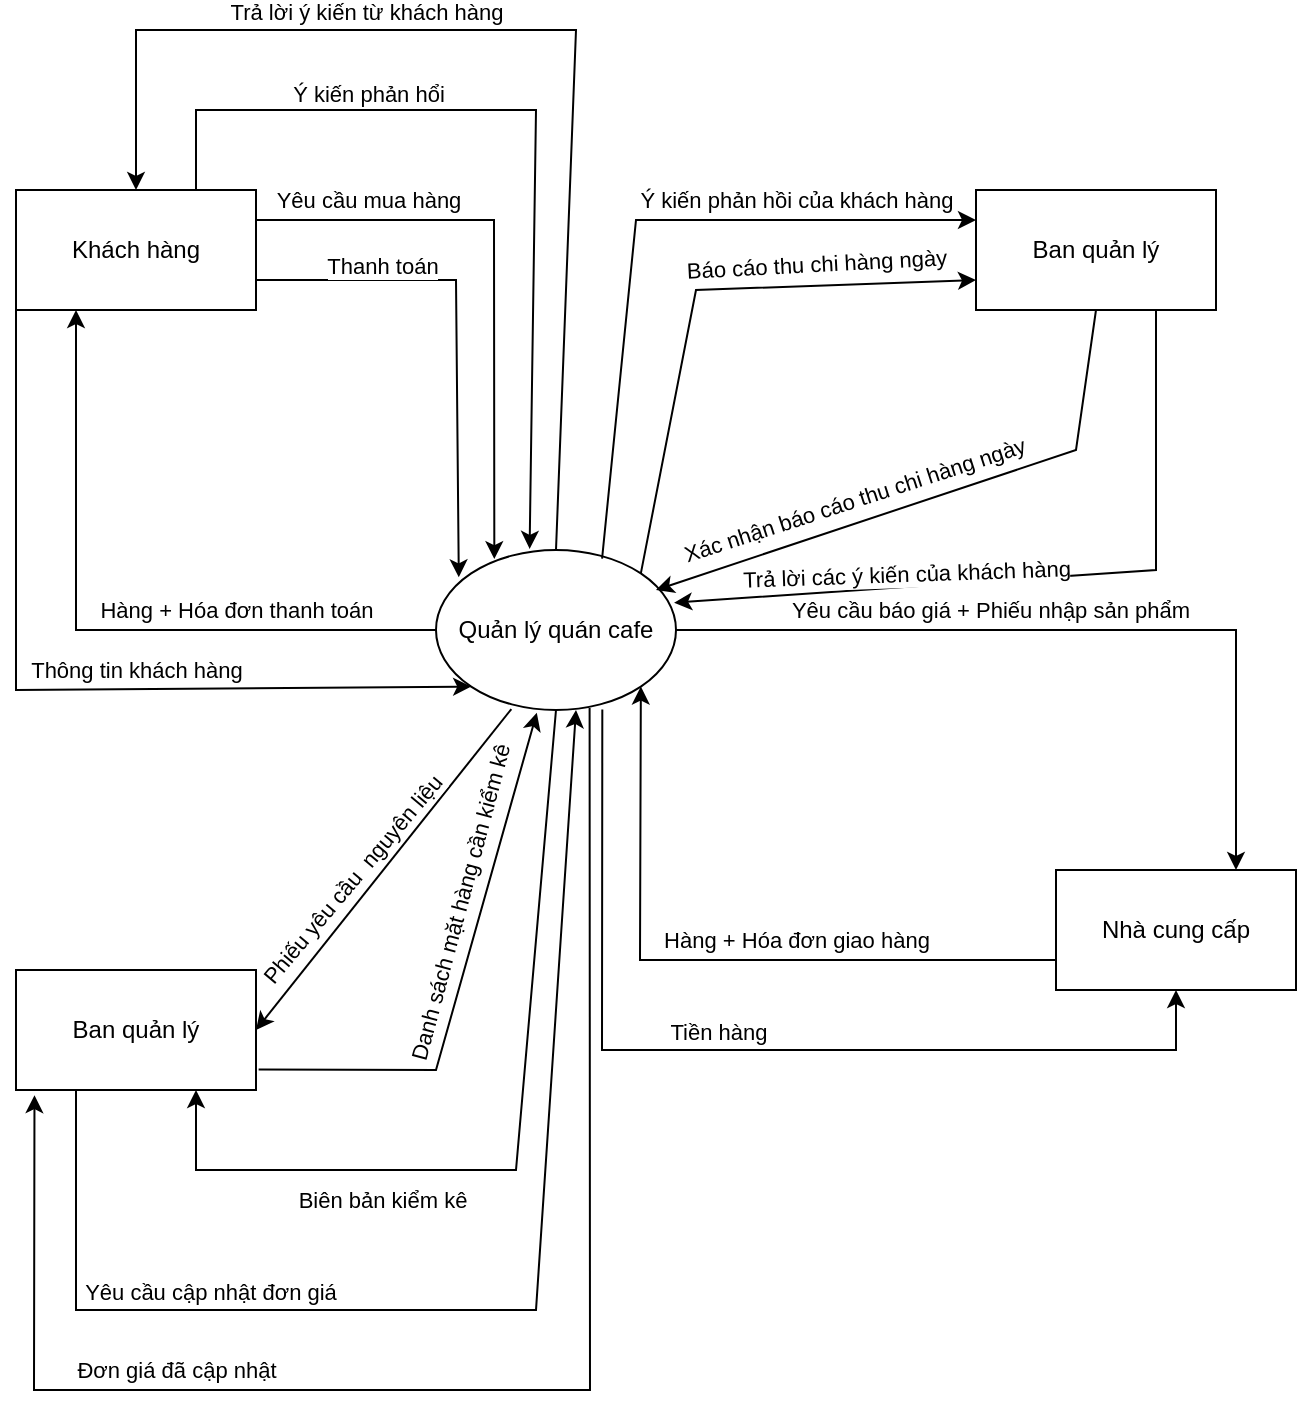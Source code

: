 <mxfile version="21.1.6" type="github" pages="3">
  <diagram name="Page-1" id="E9UJa9tQGdcn_ux31gXJ">
    <mxGraphModel dx="1050" dy="1687" grid="1" gridSize="10" guides="1" tooltips="1" connect="1" arrows="1" fold="1" page="1" pageScale="1" pageWidth="850" pageHeight="1100" math="0" shadow="0">
      <root>
        <mxCell id="0" />
        <mxCell id="1" parent="0" />
        <mxCell id="V0yAs8B09Zqa6RQPMQjz-1" value="Khách hàng" style="rounded=0;whiteSpace=wrap;html=1;" parent="1" vertex="1">
          <mxGeometry x="80" width="120" height="60" as="geometry" />
        </mxCell>
        <mxCell id="V0yAs8B09Zqa6RQPMQjz-2" value="Nhà cung cấp" style="rounded=0;whiteSpace=wrap;html=1;" parent="1" vertex="1">
          <mxGeometry x="600" y="340" width="120" height="60" as="geometry" />
        </mxCell>
        <mxCell id="V0yAs8B09Zqa6RQPMQjz-4" value="Quản lý quán cafe" style="ellipse;whiteSpace=wrap;html=1;" parent="1" vertex="1">
          <mxGeometry x="290" y="180" width="120" height="80" as="geometry" />
        </mxCell>
        <mxCell id="V0yAs8B09Zqa6RQPMQjz-5" value="" style="endArrow=classic;html=1;rounded=0;exitX=1;exitY=0.25;exitDx=0;exitDy=0;entryX=0.243;entryY=0.057;entryDx=0;entryDy=0;entryPerimeter=0;" parent="1" source="V0yAs8B09Zqa6RQPMQjz-1" target="V0yAs8B09Zqa6RQPMQjz-4" edge="1">
          <mxGeometry width="50" height="50" relative="1" as="geometry">
            <mxPoint x="400" y="230" as="sourcePoint" />
            <mxPoint x="450" y="180" as="targetPoint" />
            <Array as="points">
              <mxPoint x="319" y="15" />
            </Array>
          </mxGeometry>
        </mxCell>
        <mxCell id="V0yAs8B09Zqa6RQPMQjz-6" value="Yêu cầu mua hàng" style="edgeLabel;html=1;align=center;verticalAlign=middle;resizable=0;points=[];" parent="V0yAs8B09Zqa6RQPMQjz-5" vertex="1" connectable="0">
          <mxGeometry x="-0.326" y="-1" relative="1" as="geometry">
            <mxPoint x="-41" y="-11" as="offset" />
          </mxGeometry>
        </mxCell>
        <mxCell id="_TXJ6zm6ddMrs-e8VETJ-1" value="" style="endArrow=classic;html=1;rounded=0;exitX=0;exitY=0.5;exitDx=0;exitDy=0;entryX=0.25;entryY=1;entryDx=0;entryDy=0;" parent="1" source="V0yAs8B09Zqa6RQPMQjz-4" target="V0yAs8B09Zqa6RQPMQjz-1" edge="1">
          <mxGeometry width="50" height="50" relative="1" as="geometry">
            <mxPoint x="400" y="250" as="sourcePoint" />
            <mxPoint x="450" y="200" as="targetPoint" />
            <Array as="points">
              <mxPoint x="110" y="220" />
            </Array>
          </mxGeometry>
        </mxCell>
        <mxCell id="_TXJ6zm6ddMrs-e8VETJ-2" value="Hàng + Hóa đơn thanh toán" style="edgeLabel;html=1;align=center;verticalAlign=middle;resizable=0;points=[];" parent="_TXJ6zm6ddMrs-e8VETJ-1" vertex="1" connectable="0">
          <mxGeometry x="-0.152" y="-3" relative="1" as="geometry">
            <mxPoint x="44" y="-7" as="offset" />
          </mxGeometry>
        </mxCell>
        <mxCell id="_TXJ6zm6ddMrs-e8VETJ-3" value="" style="endArrow=classic;html=1;rounded=0;exitX=1;exitY=0.75;exitDx=0;exitDy=0;entryX=0.095;entryY=0.171;entryDx=0;entryDy=0;entryPerimeter=0;" parent="1" source="V0yAs8B09Zqa6RQPMQjz-1" target="V0yAs8B09Zqa6RQPMQjz-4" edge="1">
          <mxGeometry width="50" height="50" relative="1" as="geometry">
            <mxPoint x="400" y="250" as="sourcePoint" />
            <mxPoint x="450" y="200" as="targetPoint" />
            <Array as="points">
              <mxPoint x="300" y="45" />
            </Array>
          </mxGeometry>
        </mxCell>
        <mxCell id="_TXJ6zm6ddMrs-e8VETJ-5" value="Thanh toán" style="edgeLabel;html=1;align=center;verticalAlign=middle;resizable=0;points=[];" parent="_TXJ6zm6ddMrs-e8VETJ-3" vertex="1" connectable="0">
          <mxGeometry x="-0.426" relative="1" as="geometry">
            <mxPoint x="-9" y="-7" as="offset" />
          </mxGeometry>
        </mxCell>
        <mxCell id="_TXJ6zm6ddMrs-e8VETJ-6" value="" style="endArrow=none;startArrow=classic;html=1;rounded=0;entryX=0;entryY=1;entryDx=0;entryDy=0;exitX=0;exitY=1;exitDx=0;exitDy=0;endFill=0;" parent="1" source="V0yAs8B09Zqa6RQPMQjz-4" target="V0yAs8B09Zqa6RQPMQjz-1" edge="1">
          <mxGeometry width="50" height="50" relative="1" as="geometry">
            <mxPoint x="400" y="250" as="sourcePoint" />
            <mxPoint x="450" y="200" as="targetPoint" />
            <Array as="points">
              <mxPoint x="80" y="250" />
            </Array>
          </mxGeometry>
        </mxCell>
        <mxCell id="_TXJ6zm6ddMrs-e8VETJ-7" value="Thông tin khách hàng" style="edgeLabel;html=1;align=center;verticalAlign=middle;resizable=0;points=[];" parent="_TXJ6zm6ddMrs-e8VETJ-6" vertex="1" connectable="0">
          <mxGeometry x="-0.11" relative="1" as="geometry">
            <mxPoint x="18" y="-10" as="offset" />
          </mxGeometry>
        </mxCell>
        <mxCell id="_TXJ6zm6ddMrs-e8VETJ-9" value="" style="endArrow=classic;html=1;rounded=0;exitX=1;exitY=0.5;exitDx=0;exitDy=0;entryX=0.75;entryY=0;entryDx=0;entryDy=0;" parent="1" source="V0yAs8B09Zqa6RQPMQjz-4" target="V0yAs8B09Zqa6RQPMQjz-2" edge="1">
          <mxGeometry width="50" height="50" relative="1" as="geometry">
            <mxPoint x="400" y="250" as="sourcePoint" />
            <mxPoint x="450" y="200" as="targetPoint" />
            <Array as="points">
              <mxPoint x="690" y="220" />
            </Array>
          </mxGeometry>
        </mxCell>
        <mxCell id="_TXJ6zm6ddMrs-e8VETJ-10" value="Yêu cầu báo giá + Phiếu nhập sản phẩm" style="edgeLabel;html=1;align=center;verticalAlign=middle;resizable=0;points=[];" parent="_TXJ6zm6ddMrs-e8VETJ-9" vertex="1" connectable="0">
          <mxGeometry x="-0.216" y="1" relative="1" as="geometry">
            <mxPoint y="-9" as="offset" />
          </mxGeometry>
        </mxCell>
        <mxCell id="_TXJ6zm6ddMrs-e8VETJ-11" value="" style="endArrow=classic;html=1;rounded=0;exitX=0;exitY=0.75;exitDx=0;exitDy=0;entryX=1;entryY=1;entryDx=0;entryDy=0;" parent="1" source="V0yAs8B09Zqa6RQPMQjz-2" target="V0yAs8B09Zqa6RQPMQjz-4" edge="1">
          <mxGeometry width="50" height="50" relative="1" as="geometry">
            <mxPoint x="460" y="310" as="sourcePoint" />
            <mxPoint x="510" y="260" as="targetPoint" />
            <Array as="points">
              <mxPoint x="392" y="385" />
            </Array>
          </mxGeometry>
        </mxCell>
        <mxCell id="_TXJ6zm6ddMrs-e8VETJ-12" value="Hàng + Hóa đơn giao hàng" style="edgeLabel;html=1;align=center;verticalAlign=middle;resizable=0;points=[];" parent="_TXJ6zm6ddMrs-e8VETJ-11" vertex="1" connectable="0">
          <mxGeometry x="-0.17" y="-1" relative="1" as="geometry">
            <mxPoint x="13" y="-9" as="offset" />
          </mxGeometry>
        </mxCell>
        <mxCell id="_TXJ6zm6ddMrs-e8VETJ-13" value="" style="endArrow=classic;html=1;rounded=0;exitX=0.693;exitY=0.997;exitDx=0;exitDy=0;entryX=0.5;entryY=1;entryDx=0;entryDy=0;exitPerimeter=0;" parent="1" source="V0yAs8B09Zqa6RQPMQjz-4" target="V0yAs8B09Zqa6RQPMQjz-2" edge="1">
          <mxGeometry width="50" height="50" relative="1" as="geometry">
            <mxPoint x="460" y="350" as="sourcePoint" />
            <mxPoint x="510" y="300" as="targetPoint" />
            <Array as="points">
              <mxPoint x="373" y="430" />
              <mxPoint x="660" y="430" />
            </Array>
          </mxGeometry>
        </mxCell>
        <mxCell id="_TXJ6zm6ddMrs-e8VETJ-14" value="Tiền hàng" style="edgeLabel;html=1;align=center;verticalAlign=middle;resizable=0;points=[];rotation=0;" parent="_TXJ6zm6ddMrs-e8VETJ-13" vertex="1" connectable="0">
          <mxGeometry x="-0.113" y="-2" relative="1" as="geometry">
            <mxPoint x="12" y="-11" as="offset" />
          </mxGeometry>
        </mxCell>
        <mxCell id="_TXJ6zm6ddMrs-e8VETJ-15" value="" style="endArrow=classic;html=1;rounded=0;exitX=0.75;exitY=0;exitDx=0;exitDy=0;entryX=0.39;entryY=-0.007;entryDx=0;entryDy=0;entryPerimeter=0;" parent="1" source="V0yAs8B09Zqa6RQPMQjz-1" target="V0yAs8B09Zqa6RQPMQjz-4" edge="1">
          <mxGeometry width="50" height="50" relative="1" as="geometry">
            <mxPoint x="330" y="180" as="sourcePoint" />
            <mxPoint x="380" y="130" as="targetPoint" />
            <Array as="points">
              <mxPoint x="170" y="-40" />
              <mxPoint x="340" y="-40" />
            </Array>
          </mxGeometry>
        </mxCell>
        <mxCell id="_TXJ6zm6ddMrs-e8VETJ-16" value="Ý kiến phản hổi" style="edgeLabel;html=1;align=center;verticalAlign=middle;resizable=0;points=[];" parent="_TXJ6zm6ddMrs-e8VETJ-15" vertex="1" connectable="0">
          <mxGeometry x="-0.45" y="-4" relative="1" as="geometry">
            <mxPoint x="8" y="-12" as="offset" />
          </mxGeometry>
        </mxCell>
        <mxCell id="_TXJ6zm6ddMrs-e8VETJ-18" value="" style="endArrow=classic;html=1;rounded=0;exitX=0.5;exitY=0;exitDx=0;exitDy=0;entryX=0.5;entryY=0;entryDx=0;entryDy=0;" parent="1" source="V0yAs8B09Zqa6RQPMQjz-4" target="V0yAs8B09Zqa6RQPMQjz-1" edge="1">
          <mxGeometry width="50" height="50" relative="1" as="geometry">
            <mxPoint x="330" y="130" as="sourcePoint" />
            <mxPoint x="380" y="80" as="targetPoint" />
            <Array as="points">
              <mxPoint x="360" y="-80" />
              <mxPoint x="140" y="-80" />
            </Array>
          </mxGeometry>
        </mxCell>
        <mxCell id="_TXJ6zm6ddMrs-e8VETJ-19" value="Trả lời ý kiến từ khách hàng" style="edgeLabel;html=1;align=center;verticalAlign=middle;resizable=0;points=[];" parent="_TXJ6zm6ddMrs-e8VETJ-18" vertex="1" connectable="0">
          <mxGeometry x="0.521" y="-1" relative="1" as="geometry">
            <mxPoint x="61" y="-8" as="offset" />
          </mxGeometry>
        </mxCell>
        <mxCell id="_TXJ6zm6ddMrs-e8VETJ-22" value="Ban quản lý" style="rounded=0;whiteSpace=wrap;html=1;" parent="1" vertex="1">
          <mxGeometry x="80" y="390" width="120" height="60" as="geometry" />
        </mxCell>
        <mxCell id="_TXJ6zm6ddMrs-e8VETJ-23" value="" style="endArrow=classic;html=1;rounded=0;exitX=0.314;exitY=0.994;exitDx=0;exitDy=0;entryX=1;entryY=0.5;entryDx=0;entryDy=0;exitPerimeter=0;" parent="1" source="V0yAs8B09Zqa6RQPMQjz-4" target="_TXJ6zm6ddMrs-e8VETJ-22" edge="1">
          <mxGeometry width="50" height="50" relative="1" as="geometry">
            <mxPoint x="420" y="220" as="sourcePoint" />
            <mxPoint x="470" y="170" as="targetPoint" />
          </mxGeometry>
        </mxCell>
        <mxCell id="_TXJ6zm6ddMrs-e8VETJ-24" value="Phiếu yêu cầu&amp;nbsp; nguyên liệu" style="edgeLabel;html=1;align=center;verticalAlign=middle;resizable=0;points=[];rotation=-50;" parent="_TXJ6zm6ddMrs-e8VETJ-23" vertex="1" connectable="0">
          <mxGeometry x="0.276" y="3" relative="1" as="geometry">
            <mxPoint x="-1" y="-19" as="offset" />
          </mxGeometry>
        </mxCell>
        <mxCell id="_TXJ6zm6ddMrs-e8VETJ-25" value="" style="endArrow=classic;html=1;rounded=0;exitX=1.011;exitY=0.83;exitDx=0;exitDy=0;entryX=0.42;entryY=1.017;entryDx=0;entryDy=0;entryPerimeter=0;exitPerimeter=0;" parent="1" source="_TXJ6zm6ddMrs-e8VETJ-22" target="V0yAs8B09Zqa6RQPMQjz-4" edge="1">
          <mxGeometry width="50" height="50" relative="1" as="geometry">
            <mxPoint x="420" y="220" as="sourcePoint" />
            <mxPoint x="470" y="170" as="targetPoint" />
            <Array as="points">
              <mxPoint x="290" y="440" />
            </Array>
          </mxGeometry>
        </mxCell>
        <mxCell id="_TXJ6zm6ddMrs-e8VETJ-26" value="Danh sách mặt hàng cần kiểm kê" style="edgeLabel;html=1;align=center;verticalAlign=middle;resizable=0;points=[];rotation=-75;" parent="_TXJ6zm6ddMrs-e8VETJ-25" vertex="1" connectable="0">
          <mxGeometry x="0.239" y="-2" relative="1" as="geometry">
            <mxPoint x="-12" y="-6" as="offset" />
          </mxGeometry>
        </mxCell>
        <mxCell id="_TXJ6zm6ddMrs-e8VETJ-27" value="" style="endArrow=classic;html=1;rounded=0;exitX=0.5;exitY=1;exitDx=0;exitDy=0;entryX=0.75;entryY=1;entryDx=0;entryDy=0;" parent="1" source="V0yAs8B09Zqa6RQPMQjz-4" target="_TXJ6zm6ddMrs-e8VETJ-22" edge="1">
          <mxGeometry width="50" height="50" relative="1" as="geometry">
            <mxPoint x="420" y="220" as="sourcePoint" />
            <mxPoint x="470" y="170" as="targetPoint" />
            <Array as="points">
              <mxPoint x="330" y="490" />
              <mxPoint x="170" y="490" />
            </Array>
          </mxGeometry>
        </mxCell>
        <mxCell id="_TXJ6zm6ddMrs-e8VETJ-28" value="Biên bản kiểm kê" style="edgeLabel;html=1;align=center;verticalAlign=middle;resizable=0;points=[];" parent="_TXJ6zm6ddMrs-e8VETJ-27" vertex="1" connectable="0">
          <mxGeometry x="0.093" y="-2" relative="1" as="geometry">
            <mxPoint x="-63" y="17" as="offset" />
          </mxGeometry>
        </mxCell>
        <mxCell id="_TXJ6zm6ddMrs-e8VETJ-29" value="" style="endArrow=classic;html=1;rounded=0;exitX=0.25;exitY=1;exitDx=0;exitDy=0;" parent="1" source="_TXJ6zm6ddMrs-e8VETJ-22" edge="1">
          <mxGeometry width="50" height="50" relative="1" as="geometry">
            <mxPoint x="420" y="340" as="sourcePoint" />
            <mxPoint x="360" y="260" as="targetPoint" />
            <Array as="points">
              <mxPoint x="110" y="560" />
              <mxPoint x="340" y="560" />
            </Array>
          </mxGeometry>
        </mxCell>
        <mxCell id="_TXJ6zm6ddMrs-e8VETJ-30" value="Yêu cầu cập nhật đơn giá" style="edgeLabel;html=1;align=center;verticalAlign=middle;resizable=0;points=[];" parent="_TXJ6zm6ddMrs-e8VETJ-29" vertex="1" connectable="0">
          <mxGeometry x="-0.449" y="3" relative="1" as="geometry">
            <mxPoint y="-6" as="offset" />
          </mxGeometry>
        </mxCell>
        <mxCell id="_TXJ6zm6ddMrs-e8VETJ-31" value="" style="endArrow=classic;html=1;rounded=0;exitX=0.64;exitY=0.988;exitDx=0;exitDy=0;exitPerimeter=0;entryX=0.077;entryY=1.043;entryDx=0;entryDy=0;entryPerimeter=0;" parent="1" source="V0yAs8B09Zqa6RQPMQjz-4" target="_TXJ6zm6ddMrs-e8VETJ-22" edge="1">
          <mxGeometry width="50" height="50" relative="1" as="geometry">
            <mxPoint x="420" y="460" as="sourcePoint" />
            <mxPoint x="360" y="760.8" as="targetPoint" />
            <Array as="points">
              <mxPoint x="367" y="600" />
              <mxPoint x="89" y="600" />
            </Array>
          </mxGeometry>
        </mxCell>
        <mxCell id="_TXJ6zm6ddMrs-e8VETJ-32" value="Đơn giá đã cập nhật" style="edgeLabel;html=1;align=center;verticalAlign=middle;resizable=0;points=[];" parent="_TXJ6zm6ddMrs-e8VETJ-31" vertex="1" connectable="0">
          <mxGeometry x="0.178" y="2" relative="1" as="geometry">
            <mxPoint x="-97" y="-12" as="offset" />
          </mxGeometry>
        </mxCell>
        <mxCell id="_TXJ6zm6ddMrs-e8VETJ-33" value="Ban quản lý" style="rounded=0;whiteSpace=wrap;html=1;" parent="1" vertex="1">
          <mxGeometry x="560" width="120" height="60" as="geometry" />
        </mxCell>
        <mxCell id="_TXJ6zm6ddMrs-e8VETJ-34" value="" style="endArrow=classic;html=1;rounded=0;exitX=0.692;exitY=0.054;exitDx=0;exitDy=0;entryX=0;entryY=0.25;entryDx=0;entryDy=0;exitPerimeter=0;" parent="1" source="V0yAs8B09Zqa6RQPMQjz-4" target="_TXJ6zm6ddMrs-e8VETJ-33" edge="1">
          <mxGeometry width="50" height="50" relative="1" as="geometry">
            <mxPoint x="470" y="160" as="sourcePoint" />
            <mxPoint x="520" y="110" as="targetPoint" />
            <Array as="points">
              <mxPoint x="390" y="15" />
            </Array>
          </mxGeometry>
        </mxCell>
        <mxCell id="_TXJ6zm6ddMrs-e8VETJ-35" value="Ý kiến phản hồi của khách hàng" style="edgeLabel;html=1;align=center;verticalAlign=middle;resizable=0;points=[];" parent="_TXJ6zm6ddMrs-e8VETJ-34" vertex="1" connectable="0">
          <mxGeometry x="0.152" y="-1" relative="1" as="geometry">
            <mxPoint x="54" y="-11" as="offset" />
          </mxGeometry>
        </mxCell>
        <mxCell id="_TXJ6zm6ddMrs-e8VETJ-36" value="" style="endArrow=classic;html=1;rounded=0;exitX=0.75;exitY=1;exitDx=0;exitDy=0;entryX=0.992;entryY=0.329;entryDx=0;entryDy=0;entryPerimeter=0;" parent="1" source="_TXJ6zm6ddMrs-e8VETJ-33" target="V0yAs8B09Zqa6RQPMQjz-4" edge="1">
          <mxGeometry width="50" height="50" relative="1" as="geometry">
            <mxPoint x="470" y="160" as="sourcePoint" />
            <mxPoint x="520" y="110" as="targetPoint" />
            <Array as="points">
              <mxPoint x="650" y="190" />
            </Array>
          </mxGeometry>
        </mxCell>
        <mxCell id="_TXJ6zm6ddMrs-e8VETJ-37" value="Trả lời các ý kiến của khách hàng" style="edgeLabel;html=1;align=center;verticalAlign=middle;resizable=0;points=[];rotation=-2;" parent="_TXJ6zm6ddMrs-e8VETJ-36" vertex="1" connectable="0">
          <mxGeometry x="0.622" y="1" relative="1" as="geometry">
            <mxPoint x="46" y="-11" as="offset" />
          </mxGeometry>
        </mxCell>
        <mxCell id="_TXJ6zm6ddMrs-e8VETJ-38" value="" style="endArrow=classic;html=1;rounded=0;exitX=1;exitY=0;exitDx=0;exitDy=0;entryX=0;entryY=0.75;entryDx=0;entryDy=0;" parent="1" source="V0yAs8B09Zqa6RQPMQjz-4" target="_TXJ6zm6ddMrs-e8VETJ-33" edge="1">
          <mxGeometry width="50" height="50" relative="1" as="geometry">
            <mxPoint x="470" y="160" as="sourcePoint" />
            <mxPoint x="520" y="110" as="targetPoint" />
            <Array as="points">
              <mxPoint x="420" y="50" />
            </Array>
          </mxGeometry>
        </mxCell>
        <mxCell id="_TXJ6zm6ddMrs-e8VETJ-39" value="Báo cáo thu chi hàng ngày" style="edgeLabel;html=1;align=center;verticalAlign=middle;resizable=0;points=[];rotation=-3;" parent="_TXJ6zm6ddMrs-e8VETJ-38" vertex="1" connectable="0">
          <mxGeometry x="0.191" y="-2" relative="1" as="geometry">
            <mxPoint x="35" y="-14" as="offset" />
          </mxGeometry>
        </mxCell>
        <mxCell id="_TXJ6zm6ddMrs-e8VETJ-40" value="" style="endArrow=classic;html=1;rounded=0;exitX=0.5;exitY=1;exitDx=0;exitDy=0;" parent="1" source="_TXJ6zm6ddMrs-e8VETJ-33" edge="1">
          <mxGeometry width="50" height="50" relative="1" as="geometry">
            <mxPoint x="470" y="160" as="sourcePoint" />
            <mxPoint x="400" y="200" as="targetPoint" />
            <Array as="points">
              <mxPoint x="610" y="130" />
            </Array>
          </mxGeometry>
        </mxCell>
        <mxCell id="_TXJ6zm6ddMrs-e8VETJ-41" value="Xác nhận báo cáo thu chi hàng ngày" style="edgeLabel;html=1;align=center;verticalAlign=middle;resizable=0;points=[];rotation=-18;" parent="_TXJ6zm6ddMrs-e8VETJ-40" vertex="1" connectable="0">
          <mxGeometry x="0.39" y="1" relative="1" as="geometry">
            <mxPoint x="14" y="-18" as="offset" />
          </mxGeometry>
        </mxCell>
      </root>
    </mxGraphModel>
  </diagram>
  <diagram id="58FOdOE6qq1qFf_tk2lD" name="Page-2">
    <mxGraphModel dx="1050" dy="619" grid="1" gridSize="10" guides="1" tooltips="1" connect="1" arrows="1" fold="1" page="1" pageScale="1" pageWidth="850" pageHeight="1100" math="0" shadow="0">
      <root>
        <mxCell id="0" />
        <mxCell id="1" parent="0" />
      </root>
    </mxGraphModel>
  </diagram>
  <diagram id="jv98CBqdNKgT28HDalcZ" name="Page-3">
    <mxGraphModel dx="1050" dy="587" grid="1" gridSize="10" guides="1" tooltips="1" connect="1" arrows="1" fold="1" page="1" pageScale="1" pageWidth="1654" pageHeight="2336" math="0" shadow="0">
      <root>
        <mxCell id="0" />
        <mxCell id="1" parent="0" />
        <mxCell id="St4QAE-z40wdQQ-7qH7U-1" value="&lt;p style=&quot;margin: 0px; margin-top: 4px; text-align: center; text-decoration: underline;&quot;&gt;&lt;b style=&quot;border-color: var(--border-color);&quot;&gt;PHIẾU PHẢN HỒI Ý KIẾN&lt;/b&gt;&lt;br&gt;&lt;/p&gt;&lt;hr&gt;&lt;p style=&quot;margin: 0px; margin-left: 8px;&quot;&gt;&lt;b&gt;&lt;u&gt;Mã phiếu&lt;/u&gt;&lt;/b&gt;&lt;/p&gt;&lt;p style=&quot;margin: 0px; margin-left: 8px;&quot;&gt;&lt;u style=&quot;&quot;&gt;&lt;i&gt;Mã khách hàng&lt;/i&gt;&lt;/u&gt;&lt;/p&gt;&lt;p style=&quot;margin: 0px; margin-left: 8px;&quot;&gt;Tên khách hàng&lt;/p&gt;&lt;p style=&quot;margin: 0px; margin-left: 8px;&quot;&gt;Nội dung phản hồi&lt;br&gt;&lt;/p&gt;" style="verticalAlign=top;align=left;overflow=fill;fontSize=12;fontFamily=Helvetica;html=1;strokeColor=#003366;shadow=1;fillColor=#D4E1F5;fontColor=#003366" vertex="1" parent="1">
          <mxGeometry x="987.5" y="1215.0" width="160" height="120" as="geometry" />
        </mxCell>
        <mxCell id="St4QAE-z40wdQQ-7qH7U-2" style="edgeStyle=orthogonalEdgeStyle;rounded=0;orthogonalLoop=1;jettySize=auto;html=1;exitX=1;exitY=0.5;exitDx=0;exitDy=0;entryX=0.25;entryY=1;entryDx=0;entryDy=0;endArrow=none;endFill=0;" edge="1" parent="1" source="St4QAE-z40wdQQ-7qH7U-7" target="St4QAE-z40wdQQ-7qH7U-20">
          <mxGeometry relative="1" as="geometry">
            <Array as="points">
              <mxPoint x="1207" y="1840" />
              <mxPoint x="1490" y="1840" />
            </Array>
          </mxGeometry>
        </mxCell>
        <mxCell id="St4QAE-z40wdQQ-7qH7U-3" style="edgeStyle=orthogonalEdgeStyle;rounded=0;orthogonalLoop=1;jettySize=auto;html=1;exitX=0;exitY=0.5;exitDx=0;exitDy=0;entryX=0.5;entryY=0;entryDx=0;entryDy=0;endArrow=none;endFill=0;" edge="1" parent="1" source="St4QAE-z40wdQQ-7qH7U-7" target="St4QAE-z40wdQQ-7qH7U-24">
          <mxGeometry relative="1" as="geometry" />
        </mxCell>
        <mxCell id="St4QAE-z40wdQQ-7qH7U-4" style="edgeStyle=orthogonalEdgeStyle;rounded=0;orthogonalLoop=1;jettySize=auto;html=1;entryX=0.25;entryY=0;entryDx=0;entryDy=0;endArrow=none;endFill=0;" edge="1" parent="1" source="St4QAE-z40wdQQ-7qH7U-7" target="St4QAE-z40wdQQ-7qH7U-27">
          <mxGeometry relative="1" as="geometry">
            <Array as="points">
              <mxPoint x="1127" y="2300" />
              <mxPoint x="1194" y="2300" />
            </Array>
          </mxGeometry>
        </mxCell>
        <mxCell id="St4QAE-z40wdQQ-7qH7U-5" style="edgeStyle=orthogonalEdgeStyle;rounded=0;orthogonalLoop=1;jettySize=auto;html=1;exitX=1;exitY=0.75;exitDx=0;exitDy=0;entryX=0;entryY=0.75;entryDx=0;entryDy=0;endArrow=none;endFill=0;" edge="1" parent="1" source="St4QAE-z40wdQQ-7qH7U-7" target="St4QAE-z40wdQQ-7qH7U-31">
          <mxGeometry relative="1" as="geometry" />
        </mxCell>
        <mxCell id="St4QAE-z40wdQQ-7qH7U-6" style="edgeStyle=orthogonalEdgeStyle;rounded=0;orthogonalLoop=1;jettySize=auto;html=1;exitX=0.75;exitY=1;exitDx=0;exitDy=0;entryX=0;entryY=0.5;entryDx=0;entryDy=0;endArrow=none;endFill=0;" edge="1" parent="1" source="St4QAE-z40wdQQ-7qH7U-7" target="St4QAE-z40wdQQ-7qH7U-34">
          <mxGeometry relative="1" as="geometry" />
        </mxCell>
        <mxCell id="St4QAE-z40wdQQ-7qH7U-7" value="&lt;p style=&quot;margin: 0px; margin-top: 4px; text-align: center; text-decoration: underline;&quot;&gt;&lt;b&gt;NGUYÊN LIỆU&lt;/b&gt;&lt;/p&gt;&lt;hr&gt;&lt;p style=&quot;margin: 0px; margin-left: 8px;&quot;&gt;&lt;b&gt;&lt;u&gt;Mã nguyên liệu&lt;/u&gt;&lt;/b&gt;&lt;/p&gt;&lt;p style=&quot;margin: 0px; margin-left: 8px;&quot;&gt;Tên nguyên liệu&lt;/p&gt;&lt;p style=&quot;margin: 0px; margin-left: 8px;&quot;&gt;Mô tả nguyên liệu&lt;/p&gt;&lt;p style=&quot;margin: 0px; margin-left: 8px;&quot;&gt;Đơn vị tính&lt;/p&gt;&lt;p style=&quot;margin: 0px; margin-left: 8px;&quot;&gt;Số lượng&lt;/p&gt;&lt;p style=&quot;margin: 0px; margin-left: 8px;&quot;&gt;&lt;br&gt;&lt;/p&gt;" style="verticalAlign=top;align=left;overflow=fill;fontSize=12;fontFamily=Helvetica;html=1;strokeColor=#003366;shadow=1;fillColor=#D4E1F5;fontColor=#003366" vertex="1" parent="1">
          <mxGeometry x="1047.25" y="1810" width="160" height="150" as="geometry" />
        </mxCell>
        <mxCell id="St4QAE-z40wdQQ-7qH7U-8" style="edgeStyle=orthogonalEdgeStyle;rounded=0;orthogonalLoop=1;jettySize=auto;html=1;exitX=0.5;exitY=1;exitDx=0;exitDy=0;entryX=0.5;entryY=0;entryDx=0;entryDy=0;endArrow=none;endFill=0;" edge="1" parent="1" source="St4QAE-z40wdQQ-7qH7U-9" target="St4QAE-z40wdQQ-7qH7U-37">
          <mxGeometry relative="1" as="geometry" />
        </mxCell>
        <mxCell id="St4QAE-z40wdQQ-7qH7U-9" value="&lt;p style=&quot;margin: 0px; margin-top: 4px; text-align: center; text-decoration: underline;&quot;&gt;&lt;b&gt;MÓN ĂN&lt;/b&gt;&lt;/p&gt;&lt;hr&gt;&lt;p style=&quot;margin: 0px; margin-left: 8px;&quot;&gt;&lt;b&gt;&lt;u&gt;Mã món&lt;/u&gt;&lt;/b&gt;&lt;/p&gt;&lt;p style=&quot;margin: 0px; margin-left: 8px;&quot;&gt;Tên món&lt;/p&gt;&lt;p style=&quot;margin: 0px; margin-left: 8px;&quot;&gt;&lt;span style=&quot;background-color: initial;&quot;&gt;Đơn vị tính&lt;/span&gt;&lt;/p&gt;&lt;p style=&quot;margin: 0px; margin-left: 8px;&quot;&gt;Đơn giá&lt;/p&gt;" style="verticalAlign=top;align=left;overflow=fill;fontSize=12;fontFamily=Helvetica;html=1;strokeColor=#003366;shadow=1;fillColor=#D4E1F5;fontColor=#003366" vertex="1" parent="1">
          <mxGeometry x="2060" y="1790" width="160" height="170" as="geometry" />
        </mxCell>
        <mxCell id="St4QAE-z40wdQQ-7qH7U-10" style="edgeStyle=orthogonalEdgeStyle;rounded=0;orthogonalLoop=1;jettySize=auto;html=1;exitX=1;exitY=0.5;exitDx=0;exitDy=0;entryX=0;entryY=0.5;entryDx=0;entryDy=0;endArrow=ERmany;endFill=0;" edge="1" parent="1" source="St4QAE-z40wdQQ-7qH7U-11" target="St4QAE-z40wdQQ-7qH7U-13">
          <mxGeometry relative="1" as="geometry" />
        </mxCell>
        <mxCell id="St4QAE-z40wdQQ-7qH7U-11" value="&lt;p style=&quot;margin: 0px; margin-top: 4px; text-align: center; text-decoration: underline;&quot;&gt;&lt;b&gt;KHO NGUYÊN LIỆU&lt;/b&gt;&lt;/p&gt;&lt;hr&gt;&lt;p style=&quot;margin: 0px; margin-left: 8px;&quot;&gt;&lt;b&gt;&lt;u&gt;Mã kho&lt;/u&gt;&lt;/b&gt;&lt;/p&gt;&lt;p style=&quot;margin: 0px; margin-left: 8px;&quot;&gt;Thông tin kho&lt;/p&gt;&lt;p style=&quot;margin: 0px; margin-left: 8px;&quot;&gt;Người quản lý&lt;/p&gt;" style="verticalAlign=top;align=left;overflow=fill;fontSize=12;fontFamily=Helvetica;html=1;strokeColor=#003366;shadow=1;fillColor=#D4E1F5;fontColor=#003366" vertex="1" parent="1">
          <mxGeometry x="674.25" y="1560" width="160" height="85" as="geometry" />
        </mxCell>
        <mxCell id="St4QAE-z40wdQQ-7qH7U-12" style="edgeStyle=orthogonalEdgeStyle;rounded=0;orthogonalLoop=1;jettySize=auto;html=1;exitX=0.5;exitY=1;exitDx=0;exitDy=0;entryX=0.5;entryY=0;entryDx=0;entryDy=0;endArrow=none;endFill=0;" edge="1" parent="1" source="St4QAE-z40wdQQ-7qH7U-13" target="St4QAE-z40wdQQ-7qH7U-7">
          <mxGeometry relative="1" as="geometry" />
        </mxCell>
        <mxCell id="St4QAE-z40wdQQ-7qH7U-13" value="&lt;p style=&quot;margin: 0px; margin-top: 4px; text-align: center; text-decoration: underline;&quot;&gt;&lt;b&gt;CT KHO NGUYÊN LIỆU&lt;/b&gt;&lt;/p&gt;&lt;hr&gt;&lt;p style=&quot;margin: 0px; margin-left: 8px;&quot;&gt;&lt;u style=&quot;&quot;&gt;&lt;b style=&quot;&quot;&gt;Mã nguyên liệu&lt;/b&gt;&lt;/u&gt;&lt;/p&gt;&lt;p style=&quot;margin: 0px; margin-left: 8px;&quot;&gt;&lt;u style=&quot;&quot;&gt;&lt;i&gt;Mã kho&lt;/i&gt;&lt;/u&gt;&lt;/p&gt;&lt;p style=&quot;margin: 0px; margin-left: 8px;&quot;&gt;&lt;span style=&quot;background-color: initial;&quot;&gt;Nguyên liệu&lt;/span&gt;&lt;/p&gt;&lt;p style=&quot;margin: 0px; margin-left: 8px;&quot;&gt;&lt;span style=&quot;background-color: initial;&quot;&gt;Số lượng nguyên liệu&lt;/span&gt;&lt;/p&gt;" style="verticalAlign=top;align=left;overflow=fill;fontSize=12;fontFamily=Helvetica;html=1;strokeColor=#003366;shadow=1;fillColor=#D4E1F5;fontColor=#003366" vertex="1" parent="1">
          <mxGeometry x="954.25" y="1540" width="160" height="100" as="geometry" />
        </mxCell>
        <mxCell id="St4QAE-z40wdQQ-7qH7U-14" style="edgeStyle=orthogonalEdgeStyle;rounded=0;orthogonalLoop=1;jettySize=auto;html=1;exitX=0;exitY=0.5;exitDx=0;exitDy=0;entryX=1;entryY=0.5;entryDx=0;entryDy=0;endArrow=ERmany;endFill=0;" edge="1" parent="1" source="St4QAE-z40wdQQ-7qH7U-16" target="St4QAE-z40wdQQ-7qH7U-1">
          <mxGeometry relative="1" as="geometry" />
        </mxCell>
        <mxCell id="St4QAE-z40wdQQ-7qH7U-15" style="edgeStyle=orthogonalEdgeStyle;rounded=0;orthogonalLoop=1;jettySize=auto;html=1;exitX=1;exitY=0.5;exitDx=0;exitDy=0;entryX=0;entryY=0.5;entryDx=0;entryDy=0;endArrow=ERmany;endFill=0;" edge="1" parent="1" source="St4QAE-z40wdQQ-7qH7U-16" target="St4QAE-z40wdQQ-7qH7U-17">
          <mxGeometry relative="1" as="geometry" />
        </mxCell>
        <mxCell id="St4QAE-z40wdQQ-7qH7U-16" value="&lt;p style=&quot;margin: 0px; margin-top: 4px; text-align: center; text-decoration: underline;&quot;&gt;&lt;b&gt;KHÁCH HÀNG&amp;nbsp;&lt;/b&gt;&lt;br&gt;&lt;/p&gt;&lt;hr&gt;&lt;p style=&quot;margin: 0px; margin-left: 8px;&quot;&gt;&lt;b&gt;&lt;u&gt;Mã khách hàng&lt;/u&gt;&lt;/b&gt;&lt;/p&gt;&lt;p style=&quot;margin: 0px; margin-left: 8px;&quot;&gt;Tên khách hàng&amp;nbsp;&lt;/p&gt;&lt;p style=&quot;margin: 0px; margin-left: 8px;&quot;&gt;Địa chỉ KH&lt;/p&gt;&lt;p style=&quot;margin: 0px; margin-left: 8px;&quot;&gt;Số điện thoại KH&lt;/p&gt;" style="verticalAlign=top;align=left;overflow=fill;fontSize=12;fontFamily=Helvetica;html=1;strokeColor=#003366;shadow=1;fillColor=#D4E1F5;fontColor=#003366" vertex="1" parent="1">
          <mxGeometry x="1368.25" y="1220" width="160" height="110" as="geometry" />
        </mxCell>
        <mxCell id="St4QAE-z40wdQQ-7qH7U-17" value="&lt;p style=&quot;margin: 0px; margin-top: 4px; text-align: center; text-decoration: underline;&quot;&gt;&lt;strong&gt;CT KHÁCH HÀNG&lt;/strong&gt;&lt;/p&gt;&lt;hr&gt;&lt;p style=&quot;margin: 0px; margin-left: 8px;&quot;&gt;&lt;b&gt;&lt;u&gt;Mã hóa đơn&lt;/u&gt;&lt;/b&gt;&lt;/p&gt;&lt;p style=&quot;margin: 0px; margin-left: 8px;&quot;&gt;&lt;u style=&quot;&quot;&gt;&lt;i&gt;Mã khách hàng&lt;/i&gt;&lt;/u&gt;&lt;/p&gt;&lt;p style=&quot;margin: 0px; margin-left: 8px;&quot;&gt;Đơn hàng đã mua&lt;/p&gt;" style="verticalAlign=top;align=left;overflow=fill;fontSize=12;fontFamily=Helvetica;html=1;strokeColor=#003366;shadow=1;fillColor=#D4E1F5;fontColor=#003366" vertex="1" parent="1">
          <mxGeometry x="1648.25" y="1237.5" width="160" height="75" as="geometry" />
        </mxCell>
        <mxCell id="St4QAE-z40wdQQ-7qH7U-18" style="edgeStyle=orthogonalEdgeStyle;rounded=0;orthogonalLoop=1;jettySize=auto;html=1;exitX=1;exitY=0.5;exitDx=0;exitDy=0;entryX=0;entryY=0.5;entryDx=0;entryDy=0;endArrow=ERmany;endFill=0;" edge="1" parent="1" source="St4QAE-z40wdQQ-7qH7U-19" target="St4QAE-z40wdQQ-7qH7U-20">
          <mxGeometry relative="1" as="geometry" />
        </mxCell>
        <mxCell id="St4QAE-z40wdQQ-7qH7U-19" value="&lt;p style=&quot;margin: 0px; margin-top: 4px; text-align: center; text-decoration: underline;&quot;&gt;&lt;b&gt;BIÊN BẢN KIỂM KÊ&amp;nbsp;&lt;/b&gt;&lt;br&gt;&lt;/p&gt;&lt;hr&gt;&lt;p style=&quot;margin: 0px; margin-left: 8px;&quot;&gt;&lt;b&gt;&lt;u&gt;Mã biên bản&lt;/u&gt;&lt;/b&gt;&lt;/p&gt;&lt;p style=&quot;margin: 0px; margin-left: 8px;&quot;&gt;Ngày lập&amp;nbsp;&lt;/p&gt;&lt;p style=&quot;margin: 0px; margin-left: 8px;&quot;&gt;Người kiểm kê&lt;br&gt;&lt;/p&gt;" style="verticalAlign=top;align=left;overflow=fill;fontSize=12;fontFamily=Helvetica;html=1;strokeColor=#003366;shadow=1;fillColor=#D4E1F5;fontColor=#003366" vertex="1" parent="1">
          <mxGeometry x="1170" y="1638" width="160" height="90" as="geometry" />
        </mxCell>
        <mxCell id="St4QAE-z40wdQQ-7qH7U-20" value="&lt;p style=&quot;margin: 0px; margin-top: 4px; text-align: center; text-decoration: underline;&quot;&gt;&lt;b&gt;CT BIÊN BẢN KIỂM KÊ&lt;/b&gt;&lt;/p&gt;&lt;hr&gt;&lt;p style=&quot;margin: 0px; margin-left: 8px;&quot;&gt;&lt;u&gt;&lt;b&gt;Mã nguyên liệu&lt;/b&gt;&lt;/u&gt;&lt;/p&gt;&lt;p style=&quot;margin: 0px; margin-left: 8px;&quot;&gt;&lt;u style=&quot;&quot;&gt;&lt;i style=&quot;&quot;&gt;Mã biên bản&lt;/i&gt;&lt;/u&gt;&lt;/p&gt;&lt;p style=&quot;margin: 0px; margin-left: 8px;&quot;&gt;Tên nguyên liệu&lt;/p&gt;&lt;p style=&quot;margin: 0px; margin-left: 8px;&quot;&gt;Số lượng&lt;/p&gt;&lt;p style=&quot;margin: 0px; margin-left: 8px;&quot;&gt;Ghi chú&lt;/p&gt;" style="verticalAlign=top;align=left;overflow=fill;fontSize=12;fontFamily=Helvetica;html=1;strokeColor=#003366;shadow=1;fillColor=#D4E1F5;fontColor=#003366" vertex="1" parent="1">
          <mxGeometry x="1450" y="1600" width="160" height="128" as="geometry" />
        </mxCell>
        <mxCell id="St4QAE-z40wdQQ-7qH7U-21" style="edgeStyle=orthogonalEdgeStyle;rounded=0;orthogonalLoop=1;jettySize=auto;html=1;exitX=1;exitY=0.5;exitDx=0;exitDy=0;endArrow=ERmany;endFill=0;" edge="1" parent="1" source="St4QAE-z40wdQQ-7qH7U-23" target="St4QAE-z40wdQQ-7qH7U-24">
          <mxGeometry relative="1" as="geometry" />
        </mxCell>
        <mxCell id="St4QAE-z40wdQQ-7qH7U-22" style="edgeStyle=orthogonalEdgeStyle;rounded=0;orthogonalLoop=1;jettySize=auto;html=1;entryX=-0.007;entryY=0.565;entryDx=0;entryDy=0;entryPerimeter=0;" edge="1" parent="1" source="St4QAE-z40wdQQ-7qH7U-23" target="St4QAE-z40wdQQ-7qH7U-28">
          <mxGeometry relative="1" as="geometry">
            <Array as="points">
              <mxPoint x="640" y="2452" />
            </Array>
          </mxGeometry>
        </mxCell>
        <mxCell id="St4QAE-z40wdQQ-7qH7U-23" value="&lt;p style=&quot;margin: 0px; margin-top: 4px; text-align: center; text-decoration: underline;&quot;&gt;&lt;b&gt;NHÀ CUNG CẤP&lt;/b&gt;&lt;/p&gt;&lt;hr&gt;&lt;p style=&quot;margin: 0px; margin-left: 8px;&quot;&gt;&lt;b&gt;&lt;u&gt;Mã NCC&lt;/u&gt;&lt;/b&gt;&lt;/p&gt;&lt;p style=&quot;margin: 0px; margin-left: 8px;&quot;&gt;Tên NCC&lt;/p&gt;&lt;p style=&quot;margin: 0px; margin-left: 8px;&quot;&gt;Địa chỉ NCC&lt;/p&gt;&lt;p style=&quot;margin: 0px; margin-left: 8px;&quot;&gt;Số điện thoại NCC&lt;/p&gt;&lt;p style=&quot;margin: 0px; margin-left: 8px;&quot;&gt;Số tài khoản NCC&lt;/p&gt;" style="verticalAlign=top;align=left;overflow=fill;fontSize=12;fontFamily=Helvetica;html=1;strokeColor=#003366;shadow=1;fillColor=#D4E1F5;fontColor=#003366" vertex="1" parent="1">
          <mxGeometry x="550.0" y="2080" width="160" height="110" as="geometry" />
        </mxCell>
        <mxCell id="St4QAE-z40wdQQ-7qH7U-24" value="&lt;p style=&quot;margin: 0px; margin-top: 4px; text-align: center; text-decoration: underline;&quot;&gt;&lt;b&gt;CT NHÀ CUNG CẤP&lt;/b&gt;&lt;/p&gt;&lt;hr&gt;&lt;p style=&quot;margin: 0px; margin-left: 8px;&quot;&gt;&lt;b&gt;&lt;u&gt;Mã nguyên liệu&lt;/u&gt;&lt;/b&gt;&lt;/p&gt;&lt;p style=&quot;margin: 0px; margin-left: 8px;&quot;&gt;&lt;u style=&quot;&quot;&gt;&lt;i&gt;Mã NCC&lt;/i&gt;&lt;/u&gt;&lt;/p&gt;&lt;p style=&quot;margin: 0px; margin-left: 8px;&quot;&gt;Mặt hàng cung cấp&lt;/p&gt;&lt;p style=&quot;margin: 0px; margin-left: 8px;&quot;&gt;Đơn giá&lt;/p&gt;" style="verticalAlign=top;align=left;overflow=fill;fontSize=12;fontFamily=Helvetica;html=1;strokeColor=#003366;shadow=1;fillColor=#D4E1F5;fontColor=#003366" vertex="1" parent="1">
          <mxGeometry x="834.0" y="2089" width="160" height="90" as="geometry" />
        </mxCell>
        <mxCell id="St4QAE-z40wdQQ-7qH7U-25" style="edgeStyle=orthogonalEdgeStyle;rounded=0;orthogonalLoop=1;jettySize=auto;html=1;exitX=1;exitY=0.5;exitDx=0;exitDy=0;endArrow=ERmany;endFill=0;" edge="1" parent="1" source="St4QAE-z40wdQQ-7qH7U-26" target="St4QAE-z40wdQQ-7qH7U-27">
          <mxGeometry relative="1" as="geometry" />
        </mxCell>
        <mxCell id="St4QAE-z40wdQQ-7qH7U-26" value="&lt;p style=&quot;margin: 0px; margin-top: 4px; text-align: center; text-decoration: underline;&quot;&gt;&lt;b&gt;PHIẾU NHẬP SẢN PHẨM&lt;/b&gt;&amp;nbsp;&lt;br&gt;&lt;/p&gt;&lt;hr&gt;&lt;p style=&quot;margin: 0px; margin-left: 8px;&quot;&gt;&lt;b&gt;&lt;u&gt;Mã phiếu&lt;/u&gt;&lt;/b&gt;&lt;/p&gt;&lt;p style=&quot;margin: 0px; margin-left: 8px;&quot;&gt;&lt;u style=&quot;&quot;&gt;&lt;i&gt;Mã NCC&lt;/i&gt;&lt;/u&gt;&lt;/p&gt;&lt;p style=&quot;margin: 0px; margin-left: 8px;&quot;&gt;Tên nhà cung cấp&lt;/p&gt;&lt;p style=&quot;margin: 0px; margin-left: 8px;&quot;&gt;Địa chỉ nhà cung cấp&lt;/p&gt;&lt;p style=&quot;margin: 0px; margin-left: 8px;&quot;&gt;Hình thức thanh toán&amp;nbsp;&lt;/p&gt;&lt;p style=&quot;margin: 0px; margin-left: 8px;&quot;&gt;Ngày lập phiếu&lt;br&gt;&lt;/p&gt;" style="verticalAlign=top;align=left;overflow=fill;fontSize=12;fontFamily=Helvetica;html=1;strokeColor=#003366;shadow=1;fillColor=#D4E1F5;fontColor=#003366" vertex="1" parent="1">
          <mxGeometry x="863.5" y="2393.8" width="163" height="117" as="geometry" />
        </mxCell>
        <mxCell id="St4QAE-z40wdQQ-7qH7U-27" value="&lt;p style=&quot;margin: 0px; margin-top: 4px; text-align: center; text-decoration: underline;&quot;&gt;&lt;b&gt;CT PHIẾU NHẬP SẢN PHẨM&lt;/b&gt;&lt;/p&gt;&lt;hr&gt;&lt;p style=&quot;border-color: var(--border-color); margin: 0px 0px 0px 8px;&quot;&gt;&lt;b&gt;&lt;u&gt;Mã nguyên liệu&lt;/u&gt;&lt;/b&gt;&lt;/p&gt;&lt;p style=&quot;border-color: var(--border-color); margin: 0px 0px 0px 8px;&quot;&gt;&lt;u style=&quot;&quot;&gt;&lt;i&gt;Mã phiếu&lt;/i&gt;&lt;/u&gt;&lt;/p&gt;&lt;p style=&quot;border-color: var(--border-color); margin: 0px 0px 0px 8px;&quot;&gt;Tên nguyên liệu&lt;/p&gt;&lt;p style=&quot;border-color: var(--border-color); margin: 0px 0px 0px 8px;&quot;&gt;Số lượng&lt;/p&gt;&lt;p style=&quot;border-color: var(--border-color); margin: 0px 0px 0px 8px;&quot;&gt;Đơn giá&lt;/p&gt;" style="verticalAlign=top;align=left;overflow=fill;fontSize=12;fontFamily=Helvetica;html=1;strokeColor=#003366;shadow=1;fillColor=#D4E1F5;fontColor=#003366" vertex="1" parent="1">
          <mxGeometry x="1147.5" y="2406.8" width="186.25" height="113.2" as="geometry" />
        </mxCell>
        <mxCell id="St4QAE-z40wdQQ-7qH7U-28" value="" style="shape=waypoint;sketch=0;size=6;pointerEvents=1;points=[];fillColor=#dae8fc;resizable=0;rotatable=0;perimeter=centerPerimeter;snapToPoint=1;strokeColor=#6c8ebf;" vertex="1" parent="1">
          <mxGeometry x="852.33" y="2441.8" width="20" height="20" as="geometry" />
        </mxCell>
        <mxCell id="St4QAE-z40wdQQ-7qH7U-29" style="edgeStyle=orthogonalEdgeStyle;rounded=0;orthogonalLoop=1;jettySize=auto;html=1;entryX=0.5;entryY=0;entryDx=0;entryDy=0;endArrow=ERmany;endFill=0;" edge="1" parent="1" source="St4QAE-z40wdQQ-7qH7U-30" target="St4QAE-z40wdQQ-7qH7U-31">
          <mxGeometry relative="1" as="geometry" />
        </mxCell>
        <mxCell id="St4QAE-z40wdQQ-7qH7U-30" value="&lt;p style=&quot;margin: 0px; margin-top: 4px; text-align: center; text-decoration: underline;&quot;&gt;&lt;b&gt;PHIẾU YÊU CẦU NHẬP NGUYÊN LIỆU&lt;/b&gt;&lt;br&gt;&lt;/p&gt;&lt;hr&gt;&lt;p style=&quot;margin: 0px; margin-left: 8px;&quot;&gt;&lt;b&gt;&lt;u&gt;Mã phiếu&lt;/u&gt;&lt;/b&gt;&lt;/p&gt;&lt;p style=&quot;margin: 0px; margin-left: 8px;&quot;&gt;Ngày lập phiếu&lt;/p&gt;" style="verticalAlign=top;align=left;overflow=fill;fontSize=12;fontFamily=Helvetica;html=1;strokeColor=#003366;shadow=1;fillColor=#D4E1F5;fontColor=#003366" vertex="1" parent="1">
          <mxGeometry x="1731.43" y="1800" width="223.63" height="85" as="geometry" />
        </mxCell>
        <mxCell id="St4QAE-z40wdQQ-7qH7U-31" value="&lt;p style=&quot;text-align: center; margin: 4px 0px 0px; text-decoration: underline;&quot;&gt;&lt;br&gt;&lt;/p&gt;&lt;b style=&quot;border-color: var(--border-color);&quot;&gt;&lt;div style=&quot;text-align: center;&quot;&gt;&lt;b style=&quot;background-color: initial; border-color: var(--border-color);&quot;&gt;&lt;u&gt;CT P&lt;/u&gt;HIẾU YÊU CẦU NHẬP NGUYÊN LIỆU&lt;/b&gt;&lt;/div&gt;&lt;/b&gt;&lt;hr&gt;&lt;p style=&quot;border-color: var(--border-color); margin: 0px 0px 0px 8px;&quot;&gt;&lt;b&gt;&lt;u&gt;Mã nguyên liệu&lt;/u&gt;&lt;/b&gt;&lt;/p&gt;&lt;p style=&quot;border-color: var(--border-color); margin: 0px 0px 0px 8px;&quot;&gt;&lt;u style=&quot;&quot;&gt;&lt;i&gt;Mã phiếu&lt;/i&gt;&lt;/u&gt;&lt;/p&gt;&lt;p style=&quot;border-color: var(--border-color); margin: 0px 0px 0px 8px;&quot;&gt;Tên nguyên liệu&lt;/p&gt;&lt;p style=&quot;border-color: var(--border-color); margin: 0px 0px 0px 8px;&quot;&gt;Số lượng&lt;/p&gt;&lt;p style=&quot;border-color: var(--border-color); margin: 0px 0px 0px 8px;&quot;&gt;Đơn giá&amp;nbsp;&lt;/p&gt;" style="verticalAlign=top;align=left;overflow=fill;fontSize=12;fontFamily=Helvetica;html=1;strokeColor=#003366;shadow=1;fillColor=#D4E1F5;fontColor=#003366" vertex="1" parent="1">
          <mxGeometry x="1708.25" y="1960" width="270" height="130" as="geometry" />
        </mxCell>
        <mxCell id="St4QAE-z40wdQQ-7qH7U-32" style="edgeStyle=orthogonalEdgeStyle;rounded=0;orthogonalLoop=1;jettySize=auto;html=1;entryX=0.5;entryY=1;entryDx=0;entryDy=0;endArrow=ERmany;endFill=0;" edge="1" parent="1" source="St4QAE-z40wdQQ-7qH7U-33" target="St4QAE-z40wdQQ-7qH7U-34">
          <mxGeometry relative="1" as="geometry" />
        </mxCell>
        <mxCell id="St4QAE-z40wdQQ-7qH7U-33" value="&lt;p style=&quot;margin: 0px; margin-top: 4px; text-align: center; text-decoration: underline;&quot;&gt;&lt;b&gt;PHIẾU NHẬP NGUYÊN LIỆU VÀO KHO&lt;/b&gt;&amp;nbsp;&lt;br&gt;&lt;/p&gt;&lt;hr&gt;&lt;p style=&quot;border-color: var(--border-color); margin: 0px 0px 0px 8px;&quot;&gt;&lt;b&gt;&lt;u&gt;Mã phiếu&lt;/u&gt;&lt;/b&gt;&lt;/p&gt;&lt;p style=&quot;border-color: var(--border-color); margin: 0px 0px 0px 8px;&quot;&gt;Tên người nhập&lt;/p&gt;&lt;p style=&quot;border-color: var(--border-color); margin: 0px 0px 0px 8px;&quot;&gt;Ngày lập phiếu&lt;/p&gt;" style="verticalAlign=top;align=left;overflow=fill;fontSize=12;fontFamily=Helvetica;html=1;strokeColor=#003366;shadow=1;fillColor=#D4E1F5;fontColor=#003366" vertex="1" parent="1">
          <mxGeometry x="1516" y="2360" width="227.25" height="132.5" as="geometry" />
        </mxCell>
        <mxCell id="St4QAE-z40wdQQ-7qH7U-34" value="&lt;p style=&quot;margin: 0px; margin-top: 4px; text-align: center; text-decoration: underline;&quot;&gt;&lt;b style=&quot;border-color: var(--border-color);&quot;&gt;CT PHIẾU NHẬP NGUYÊN LIỆU VÀO KHO&lt;/b&gt;&lt;br&gt;&lt;/p&gt;&lt;hr&gt;&lt;p style=&quot;border-color: var(--border-color); margin: 0px 0px 0px 8px;&quot;&gt;&lt;b&gt;&lt;u&gt;Mã nguyên liệu&lt;/u&gt;&lt;/b&gt;&lt;/p&gt;&lt;p style=&quot;border-color: var(--border-color); margin: 0px 0px 0px 8px;&quot;&gt;&lt;u style=&quot;&quot;&gt;&lt;i&gt;Mã phiếu&lt;/i&gt;&lt;/u&gt;&lt;/p&gt;&lt;p style=&quot;border-color: var(--border-color); margin: 0px 0px 0px 8px;&quot;&gt;Tên nguyên liệu&lt;/p&gt;&lt;p style=&quot;border-color: var(--border-color); margin: 0px 0px 0px 8px;&quot;&gt;Số lượng&lt;/p&gt;&lt;p style=&quot;border-color: var(--border-color); margin: 0px 0px 0px 8px;&quot;&gt;Trạng thái&lt;/p&gt;" style="verticalAlign=top;align=left;overflow=fill;fontSize=12;fontFamily=Helvetica;html=1;strokeColor=#003366;shadow=1;fillColor=#D4E1F5;fontColor=#003366" vertex="1" parent="1">
          <mxGeometry x="1484.62" y="2130" width="290" height="122.5" as="geometry" />
        </mxCell>
        <mxCell id="St4QAE-z40wdQQ-7qH7U-35" style="edgeStyle=orthogonalEdgeStyle;rounded=0;orthogonalLoop=1;jettySize=auto;html=1;exitX=1;exitY=0.5;exitDx=0;exitDy=0;entryX=0;entryY=0.5;entryDx=0;entryDy=0;endArrow=ERmany;endFill=0;" edge="1" parent="1" source="St4QAE-z40wdQQ-7qH7U-36" target="St4QAE-z40wdQQ-7qH7U-37">
          <mxGeometry relative="1" as="geometry" />
        </mxCell>
        <mxCell id="St4QAE-z40wdQQ-7qH7U-36" value="&lt;p style=&quot;margin: 0px; margin-top: 4px; text-align: center; text-decoration: underline;&quot;&gt;&lt;b&gt;PHIẾU CẬP NHẬT ĐƠN GIÁ&lt;/b&gt;&lt;br&gt;&lt;/p&gt;&lt;hr&gt;&lt;p style=&quot;border-color: var(--border-color); margin: 0px 0px 0px 8px;&quot;&gt;&lt;b&gt;&lt;u&gt;Mã phiếu&lt;/u&gt;&lt;/b&gt;&lt;/p&gt;&lt;p style=&quot;border-color: var(--border-color); margin: 0px 0px 0px 8px;&quot;&gt;Ngày lập&lt;/p&gt;&lt;p style=&quot;border-color: var(--border-color); margin: 0px 0px 0px 8px;&quot;&gt;Tên người lập&lt;/p&gt;&lt;p style=&quot;border-color: var(--border-color); margin: 0px 0px 0px 8px;&quot;&gt;&lt;br&gt;&lt;/p&gt;" style="verticalAlign=top;align=left;overflow=fill;fontSize=12;fontFamily=Helvetica;html=1;strokeColor=#003366;shadow=1;fillColor=#D4E1F5;fontColor=#003366" vertex="1" parent="1">
          <mxGeometry x="1890" y="2200.68" width="227.25" height="130.63" as="geometry" />
        </mxCell>
        <mxCell id="St4QAE-z40wdQQ-7qH7U-37" value="&lt;p style=&quot;margin: 0px; margin-top: 4px; text-align: center; text-decoration: underline;&quot;&gt;&lt;b style=&quot;border-color: var(--border-color);&quot;&gt;CT PHIẾU CẬP NHẬP ĐƠN GIÁ&lt;/b&gt;&lt;br&gt;&lt;/p&gt;&lt;hr&gt;&lt;p style=&quot;border-color: var(--border-color); margin: 0px 0px 0px 8px;&quot;&gt;&lt;b&gt;&lt;u&gt;Mã món&lt;/u&gt;&lt;/b&gt;&lt;/p&gt;&lt;p style=&quot;border-color: var(--border-color); margin: 0px 0px 0px 8px;&quot;&gt;&lt;u style=&quot;&quot;&gt;&lt;i&gt;Mã phiếu&lt;/i&gt;&lt;/u&gt;&lt;/p&gt;&lt;p style=&quot;border-color: var(--border-color); margin: 0px 0px 0px 8px;&quot;&gt;Tên sản phẩm&lt;/p&gt;&lt;p style=&quot;border-color: var(--border-color); margin: 0px 0px 0px 8px;&quot;&gt;Kích cỡ&lt;/p&gt;&lt;p style=&quot;border-color: var(--border-color); margin: 0px 0px 0px 8px;&quot;&gt;Giá cũ&lt;/p&gt;&lt;p style=&quot;border-color: var(--border-color); margin: 0px 0px 0px 8px;&quot;&gt;Giá mới&lt;/p&gt;&lt;p style=&quot;border-color: var(--border-color); margin: 0px 0px 0px 8px;&quot;&gt;Ghi chú&lt;/p&gt;" style="verticalAlign=top;align=left;overflow=fill;fontSize=12;fontFamily=Helvetica;html=1;strokeColor=#003366;shadow=1;fillColor=#D4E1F5;fontColor=#003366" vertex="1" parent="1">
          <mxGeometry x="2250" y="2196" width="199.37" height="140" as="geometry" />
        </mxCell>
        <mxCell id="St4QAE-z40wdQQ-7qH7U-38" style="edgeStyle=orthogonalEdgeStyle;rounded=0;orthogonalLoop=1;jettySize=auto;html=1;exitX=0.5;exitY=0;exitDx=0;exitDy=0;entryX=0.5;entryY=1;entryDx=0;entryDy=0;endArrow=none;endFill=0;" edge="1" parent="1" source="St4QAE-z40wdQQ-7qH7U-40" target="St4QAE-z40wdQQ-7qH7U-17">
          <mxGeometry relative="1" as="geometry" />
        </mxCell>
        <mxCell id="St4QAE-z40wdQQ-7qH7U-39" style="edgeStyle=orthogonalEdgeStyle;rounded=0;orthogonalLoop=1;jettySize=auto;html=1;exitX=1;exitY=0.5;exitDx=0;exitDy=0;entryX=0;entryY=0.5;entryDx=0;entryDy=0;endArrow=ERmany;endFill=0;" edge="1" parent="1" source="St4QAE-z40wdQQ-7qH7U-40" target="St4QAE-z40wdQQ-7qH7U-41">
          <mxGeometry relative="1" as="geometry" />
        </mxCell>
        <mxCell id="St4QAE-z40wdQQ-7qH7U-40" value="&lt;p style=&quot;margin: 0px; margin-top: 4px; text-align: center; text-decoration: underline;&quot;&gt;&lt;b&gt;HÓA ĐƠN THANH TOÁN&amp;nbsp;&lt;/b&gt;&lt;br&gt;&lt;/p&gt;&lt;hr&gt;&lt;p style=&quot;margin: 0px; margin-left: 8px;&quot;&gt;&lt;b&gt;&lt;u&gt;Mã hóa đơn&lt;/u&gt;&lt;/b&gt;&lt;/p&gt;&lt;p style=&quot;margin: 0px; margin-left: 8px;&quot;&gt;Khách hàng&lt;/p&gt;&lt;p style=&quot;margin: 0px; margin-left: 8px;&quot;&gt;Trạng thái thanh toán&lt;br&gt;Ngày lập hóa đơn&lt;br&gt;&lt;/p&gt;" style="verticalAlign=top;align=left;overflow=fill;fontSize=12;fontFamily=Helvetica;html=1;strokeColor=#003366;shadow=1;fillColor=#D4E1F5;fontColor=#003366" vertex="1" parent="1">
          <mxGeometry x="1740" y="1548" width="180" height="180" as="geometry" />
        </mxCell>
        <mxCell id="St4QAE-z40wdQQ-7qH7U-41" value="&lt;p style=&quot;margin: 0px; margin-top: 4px; text-align: center; text-decoration: underline;&quot;&gt;&lt;b&gt;CT HÓA ĐƠN THANH TOÁN&amp;nbsp;&lt;/b&gt;&lt;br&gt;&lt;/p&gt;&lt;hr&gt;&lt;p style=&quot;margin: 0px; margin-left: 8px;&quot;&gt;&lt;b&gt;&lt;u&gt;Mã hóa đơn&lt;/u&gt;&lt;/b&gt;&lt;/p&gt;&lt;p style=&quot;margin: 0px; margin-left: 8px;&quot;&gt;Tên mặt hàng&lt;/p&gt;&lt;p style=&quot;margin: 0px; margin-left: 8px;&quot;&gt;Đơn giá&lt;/p&gt;&lt;p style=&quot;margin: 0px; margin-left: 8px;&quot;&gt;Số lượng hàng&lt;/p&gt;" style="verticalAlign=top;align=left;overflow=fill;fontSize=12;fontFamily=Helvetica;html=1;strokeColor=#003366;shadow=1;fillColor=#D4E1F5;fontColor=#003366" vertex="1" parent="1">
          <mxGeometry x="2169.69" y="1548" width="180" height="180" as="geometry" />
        </mxCell>
      </root>
    </mxGraphModel>
  </diagram>
</mxfile>

